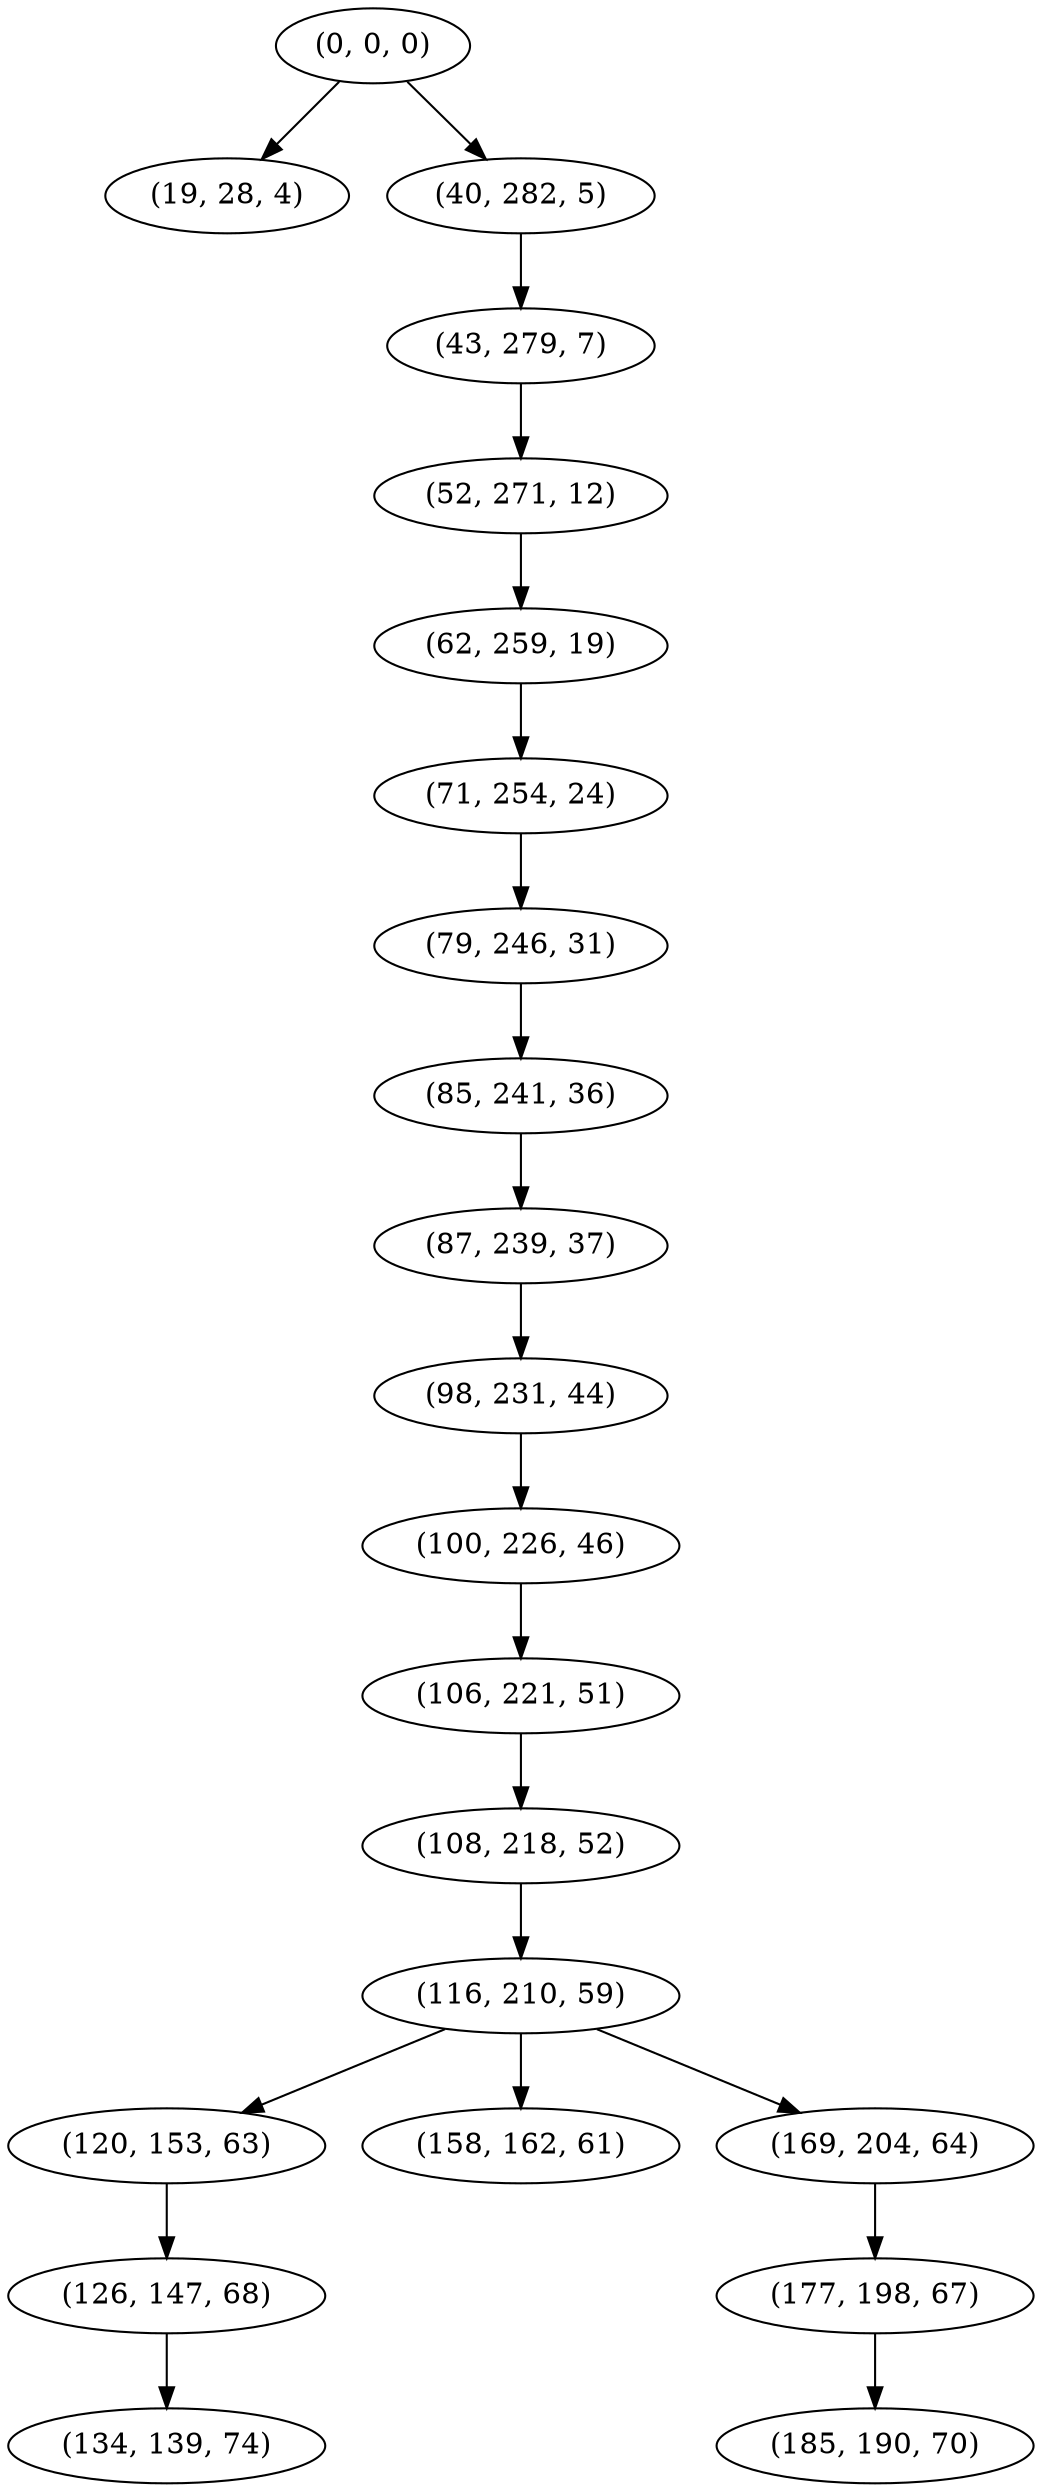 digraph tree {
    "(0, 0, 0)";
    "(19, 28, 4)";
    "(40, 282, 5)";
    "(43, 279, 7)";
    "(52, 271, 12)";
    "(62, 259, 19)";
    "(71, 254, 24)";
    "(79, 246, 31)";
    "(85, 241, 36)";
    "(87, 239, 37)";
    "(98, 231, 44)";
    "(100, 226, 46)";
    "(106, 221, 51)";
    "(108, 218, 52)";
    "(116, 210, 59)";
    "(120, 153, 63)";
    "(126, 147, 68)";
    "(134, 139, 74)";
    "(158, 162, 61)";
    "(169, 204, 64)";
    "(177, 198, 67)";
    "(185, 190, 70)";
    "(0, 0, 0)" -> "(19, 28, 4)";
    "(0, 0, 0)" -> "(40, 282, 5)";
    "(40, 282, 5)" -> "(43, 279, 7)";
    "(43, 279, 7)" -> "(52, 271, 12)";
    "(52, 271, 12)" -> "(62, 259, 19)";
    "(62, 259, 19)" -> "(71, 254, 24)";
    "(71, 254, 24)" -> "(79, 246, 31)";
    "(79, 246, 31)" -> "(85, 241, 36)";
    "(85, 241, 36)" -> "(87, 239, 37)";
    "(87, 239, 37)" -> "(98, 231, 44)";
    "(98, 231, 44)" -> "(100, 226, 46)";
    "(100, 226, 46)" -> "(106, 221, 51)";
    "(106, 221, 51)" -> "(108, 218, 52)";
    "(108, 218, 52)" -> "(116, 210, 59)";
    "(116, 210, 59)" -> "(120, 153, 63)";
    "(116, 210, 59)" -> "(158, 162, 61)";
    "(116, 210, 59)" -> "(169, 204, 64)";
    "(120, 153, 63)" -> "(126, 147, 68)";
    "(126, 147, 68)" -> "(134, 139, 74)";
    "(169, 204, 64)" -> "(177, 198, 67)";
    "(177, 198, 67)" -> "(185, 190, 70)";
}
